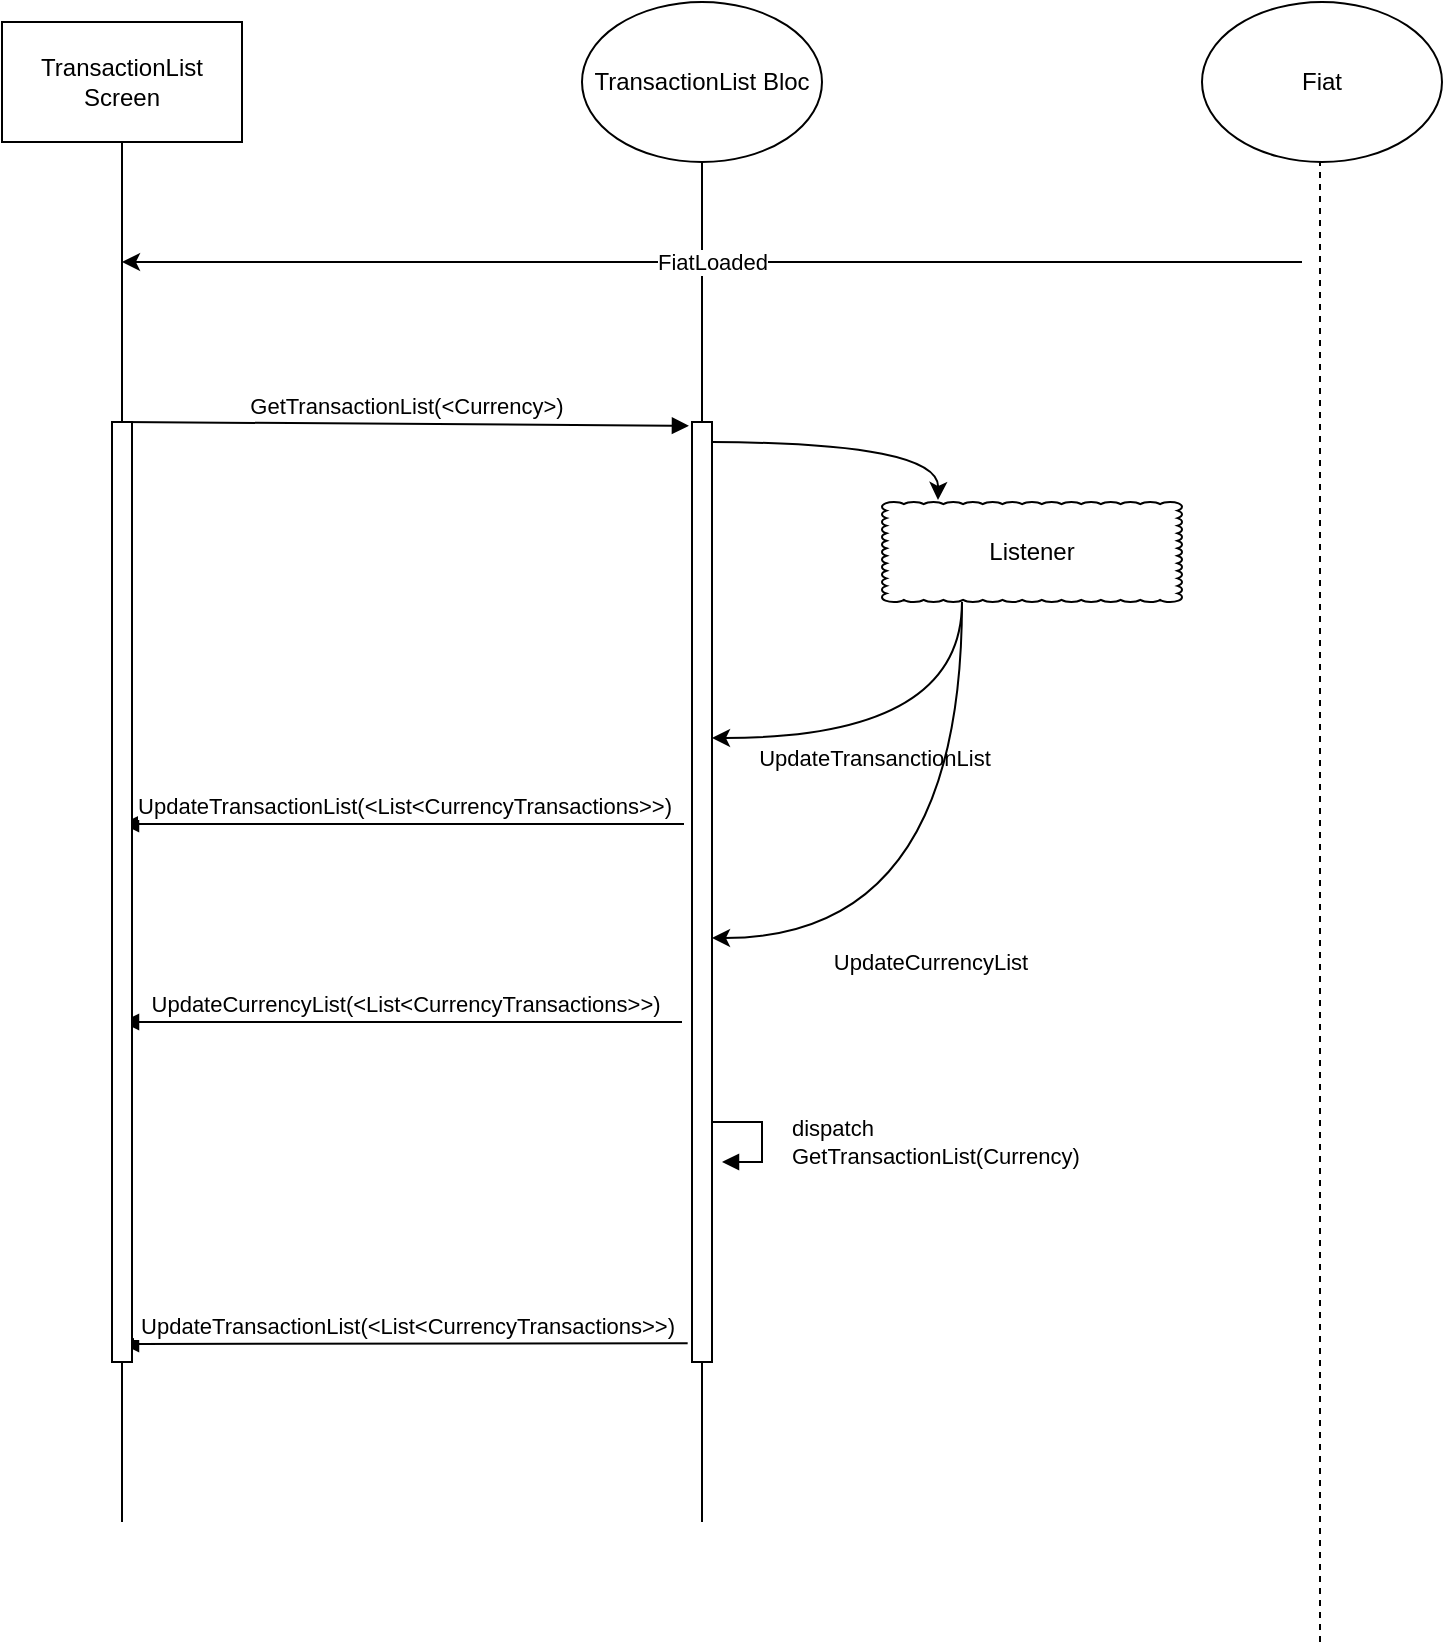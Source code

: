<mxfile version="14.2.7" type="github">
  <diagram id="xC7v2648ofnARtWQBmom" name="Page-1">
    <mxGraphModel dx="946" dy="614" grid="1" gridSize="10" guides="1" tooltips="1" connect="1" arrows="1" fold="1" page="1" pageScale="1" pageWidth="850" pageHeight="1100" math="0" shadow="0">
      <root>
        <mxCell id="0" />
        <mxCell id="1" parent="0" />
        <mxCell id="IdgxDAqqp9eMmObDDpIW-4" value="TransactionList Screen" style="rounded=0;whiteSpace=wrap;html=1;" parent="1" vertex="1">
          <mxGeometry x="110" y="150" width="120" height="60" as="geometry" />
        </mxCell>
        <mxCell id="IdgxDAqqp9eMmObDDpIW-5" value="TransactionList Bloc" style="ellipse;whiteSpace=wrap;html=1;" parent="1" vertex="1">
          <mxGeometry x="400" y="140" width="120" height="80" as="geometry" />
        </mxCell>
        <mxCell id="IdgxDAqqp9eMmObDDpIW-8" value="" style="endArrow=none;html=1;entryX=0.5;entryY=1;entryDx=0;entryDy=0;" parent="1" target="IdgxDAqqp9eMmObDDpIW-4" edge="1" source="cdgKlogEmkWpYyJFjMh5-16">
          <mxGeometry width="50" height="50" relative="1" as="geometry">
            <mxPoint x="170" y="900" as="sourcePoint" />
            <mxPoint x="700" y="420" as="targetPoint" />
          </mxGeometry>
        </mxCell>
        <mxCell id="IdgxDAqqp9eMmObDDpIW-9" value="" style="endArrow=none;html=1;" parent="1" source="IdgxDAqqp9eMmObDDpIW-13" target="IdgxDAqqp9eMmObDDpIW-5" edge="1">
          <mxGeometry width="50" height="50" relative="1" as="geometry">
            <mxPoint x="459" y="890" as="sourcePoint" />
            <mxPoint x="459" y="220" as="targetPoint" />
          </mxGeometry>
        </mxCell>
        <mxCell id="cdgKlogEmkWpYyJFjMh5-1" value="Fiat" style="ellipse;whiteSpace=wrap;html=1;" vertex="1" parent="1">
          <mxGeometry x="710" y="140" width="120" height="80" as="geometry" />
        </mxCell>
        <mxCell id="cdgKlogEmkWpYyJFjMh5-2" value="" style="endArrow=none;dashed=1;html=1;entryX=0.5;entryY=1;entryDx=0;entryDy=0;" edge="1" parent="1">
          <mxGeometry width="50" height="50" relative="1" as="geometry">
            <mxPoint x="769" y="960" as="sourcePoint" />
            <mxPoint x="769" y="220" as="targetPoint" />
          </mxGeometry>
        </mxCell>
        <mxCell id="cdgKlogEmkWpYyJFjMh5-14" value="" style="endArrow=classic;html=1;" edge="1" parent="1">
          <mxGeometry relative="1" as="geometry">
            <mxPoint x="760" y="270" as="sourcePoint" />
            <mxPoint x="170" y="270" as="targetPoint" />
          </mxGeometry>
        </mxCell>
        <mxCell id="cdgKlogEmkWpYyJFjMh5-15" value="FiatLoaded" style="edgeLabel;resizable=0;html=1;align=center;verticalAlign=middle;" connectable="0" vertex="1" parent="cdgKlogEmkWpYyJFjMh5-14">
          <mxGeometry relative="1" as="geometry" />
        </mxCell>
        <mxCell id="IdgxDAqqp9eMmObDDpIW-13" value="" style="html=1;points=[];perimeter=orthogonalPerimeter;" parent="1" vertex="1">
          <mxGeometry x="455" y="350" width="10" height="470" as="geometry" />
        </mxCell>
        <mxCell id="IdgxDAqqp9eMmObDDpIW-15" value="GetTransactionList(&amp;lt;Currency&amp;gt;)" style="html=1;verticalAlign=bottom;endArrow=block;entryX=-0.153;entryY=0.004;entryDx=0;entryDy=0;entryPerimeter=0;" parent="1" target="IdgxDAqqp9eMmObDDpIW-13" edge="1">
          <mxGeometry x="170" y="350" width="80" as="geometry">
            <mxPoint x="170" y="350" as="sourcePoint" />
            <mxPoint x="250" y="350" as="targetPoint" />
          </mxGeometry>
        </mxCell>
        <mxCell id="cdgKlogEmkWpYyJFjMh5-3" value="Listener" style="whiteSpace=wrap;html=1;shape=mxgraph.basic.cloud_rect" vertex="1" parent="1">
          <mxGeometry x="550" y="390" width="150" height="50" as="geometry" />
        </mxCell>
        <mxCell id="cdgKlogEmkWpYyJFjMh5-4" value="" style="endArrow=classic;html=1;entryX=0.42;entryY=-0.02;entryDx=0;entryDy=0;entryPerimeter=0;edgeStyle=orthogonalEdgeStyle;curved=1;" edge="1" parent="1">
          <mxGeometry x="170" y="350" width="50" height="50" as="geometry">
            <mxPoint x="465" y="360" as="sourcePoint" />
            <mxPoint x="578" y="389" as="targetPoint" />
          </mxGeometry>
        </mxCell>
        <mxCell id="IdgxDAqqp9eMmObDDpIW-14" value="" style="endArrow=none;html=1;" parent="1" target="IdgxDAqqp9eMmObDDpIW-13" edge="1">
          <mxGeometry x="170" y="350" width="50" height="50" as="geometry">
            <mxPoint x="460" y="900" as="sourcePoint" />
            <mxPoint x="290" y="-30" as="targetPoint" />
          </mxGeometry>
        </mxCell>
        <mxCell id="IdgxDAqqp9eMmObDDpIW-16" value="UpdateTransactionList(&amp;lt;List&amp;lt;CurrencyTransactions&amp;gt;&amp;gt;)" style="html=1;verticalAlign=bottom;endArrow=block;" parent="1" edge="1">
          <mxGeometry x="170" y="580" width="80" as="geometry">
            <mxPoint x="451" y="551" as="sourcePoint" />
            <mxPoint x="170" y="551" as="targetPoint" />
          </mxGeometry>
        </mxCell>
        <mxCell id="cdgKlogEmkWpYyJFjMh5-5" value="" style="endArrow=classic;html=1;exitX=0.5;exitY=1.04;exitDx=0;exitDy=0;exitPerimeter=0;edgeStyle=orthogonalEdgeStyle;curved=1;" edge="1" parent="1">
          <mxGeometry x="180" y="430" as="geometry">
            <mxPoint x="590" y="440" as="sourcePoint" />
            <mxPoint x="465" y="508" as="targetPoint" />
            <Array as="points">
              <mxPoint x="590" y="508" />
            </Array>
          </mxGeometry>
        </mxCell>
        <mxCell id="cdgKlogEmkWpYyJFjMh5-6" value="UpdateTransanctionList" style="edgeLabel;resizable=0;html=1;align=center;verticalAlign=middle;" connectable="0" vertex="1" parent="cdgKlogEmkWpYyJFjMh5-5">
          <mxGeometry relative="1" as="geometry">
            <mxPoint x="-16" y="10" as="offset" />
          </mxGeometry>
        </mxCell>
        <mxCell id="cdgKlogEmkWpYyJFjMh5-11" value="" style="endArrow=classic;html=1;edgeStyle=orthogonalEdgeStyle;curved=1;" edge="1" parent="1" source="cdgKlogEmkWpYyJFjMh5-3">
          <mxGeometry x="180" y="530" as="geometry">
            <mxPoint x="590" y="540" as="sourcePoint" />
            <mxPoint x="465" y="608" as="targetPoint" />
            <Array as="points">
              <mxPoint x="590" y="608" />
            </Array>
          </mxGeometry>
        </mxCell>
        <mxCell id="cdgKlogEmkWpYyJFjMh5-12" value="UpdateCurrencyList" style="edgeLabel;resizable=0;html=1;align=center;verticalAlign=middle;" connectable="0" vertex="1" parent="cdgKlogEmkWpYyJFjMh5-11">
          <mxGeometry relative="1" as="geometry">
            <mxPoint x="-16" y="32.94" as="offset" />
          </mxGeometry>
        </mxCell>
        <mxCell id="IdgxDAqqp9eMmObDDpIW-22" value="&lt;br&gt;&amp;nbsp;UpdateCurrencyList(&amp;lt;List&amp;lt;CurrencyTransactions&amp;gt;&amp;gt;)" style="html=1;verticalAlign=bottom;endArrow=block;" parent="1" edge="1">
          <mxGeometry x="170" y="850" width="80" as="geometry">
            <mxPoint x="450" y="650" as="sourcePoint" />
            <mxPoint x="170" y="650" as="targetPoint" />
          </mxGeometry>
        </mxCell>
        <mxCell id="IdgxDAqqp9eMmObDDpIW-28" value="&lt;span style=&quot;text-align: center&quot;&gt;dispatch&lt;/span&gt;&lt;br style=&quot;text-align: center&quot;&gt;&lt;span style=&quot;text-align: center&quot;&gt;GetTransactionList(Currency)&lt;/span&gt;" style="edgeStyle=orthogonalEdgeStyle;html=1;align=left;spacingLeft=2;endArrow=block;rounded=0;entryX=1;entryY=0;" parent="1" edge="1">
          <mxGeometry y="-140" as="geometry">
            <mxPoint x="465" y="700" as="sourcePoint" />
            <Array as="points">
              <mxPoint x="490" y="700" />
            </Array>
            <mxPoint x="470" y="720" as="targetPoint" />
            <mxPoint x="33" as="offset" />
          </mxGeometry>
        </mxCell>
        <mxCell id="IdgxDAqqp9eMmObDDpIW-29" value="&amp;nbsp;UpdateTransactionList(&amp;lt;List&amp;lt;CurrencyTransactions&amp;gt;&amp;gt;)" style="html=1;verticalAlign=bottom;endArrow=block;exitX=-0.217;exitY=0.98;exitDx=0;exitDy=0;exitPerimeter=0;" parent="1" source="IdgxDAqqp9eMmObDDpIW-13" edge="1">
          <mxGeometry x="170" y="850" width="80" as="geometry">
            <mxPoint x="461.33" y="860.32" as="sourcePoint" />
            <mxPoint x="170" y="811" as="targetPoint" />
          </mxGeometry>
        </mxCell>
        <mxCell id="cdgKlogEmkWpYyJFjMh5-16" value="" style="html=1;points=[];perimeter=orthogonalPerimeter;" vertex="1" parent="1">
          <mxGeometry x="165" y="350" width="10" height="470" as="geometry" />
        </mxCell>
        <mxCell id="cdgKlogEmkWpYyJFjMh5-17" value="" style="endArrow=none;html=1;entryX=0.5;entryY=1;entryDx=0;entryDy=0;" edge="1" parent="1" target="cdgKlogEmkWpYyJFjMh5-16">
          <mxGeometry width="50" height="50" relative="1" as="geometry">
            <mxPoint x="170.0" y="900" as="sourcePoint" />
            <mxPoint x="170.0" y="210" as="targetPoint" />
          </mxGeometry>
        </mxCell>
      </root>
    </mxGraphModel>
  </diagram>
</mxfile>
